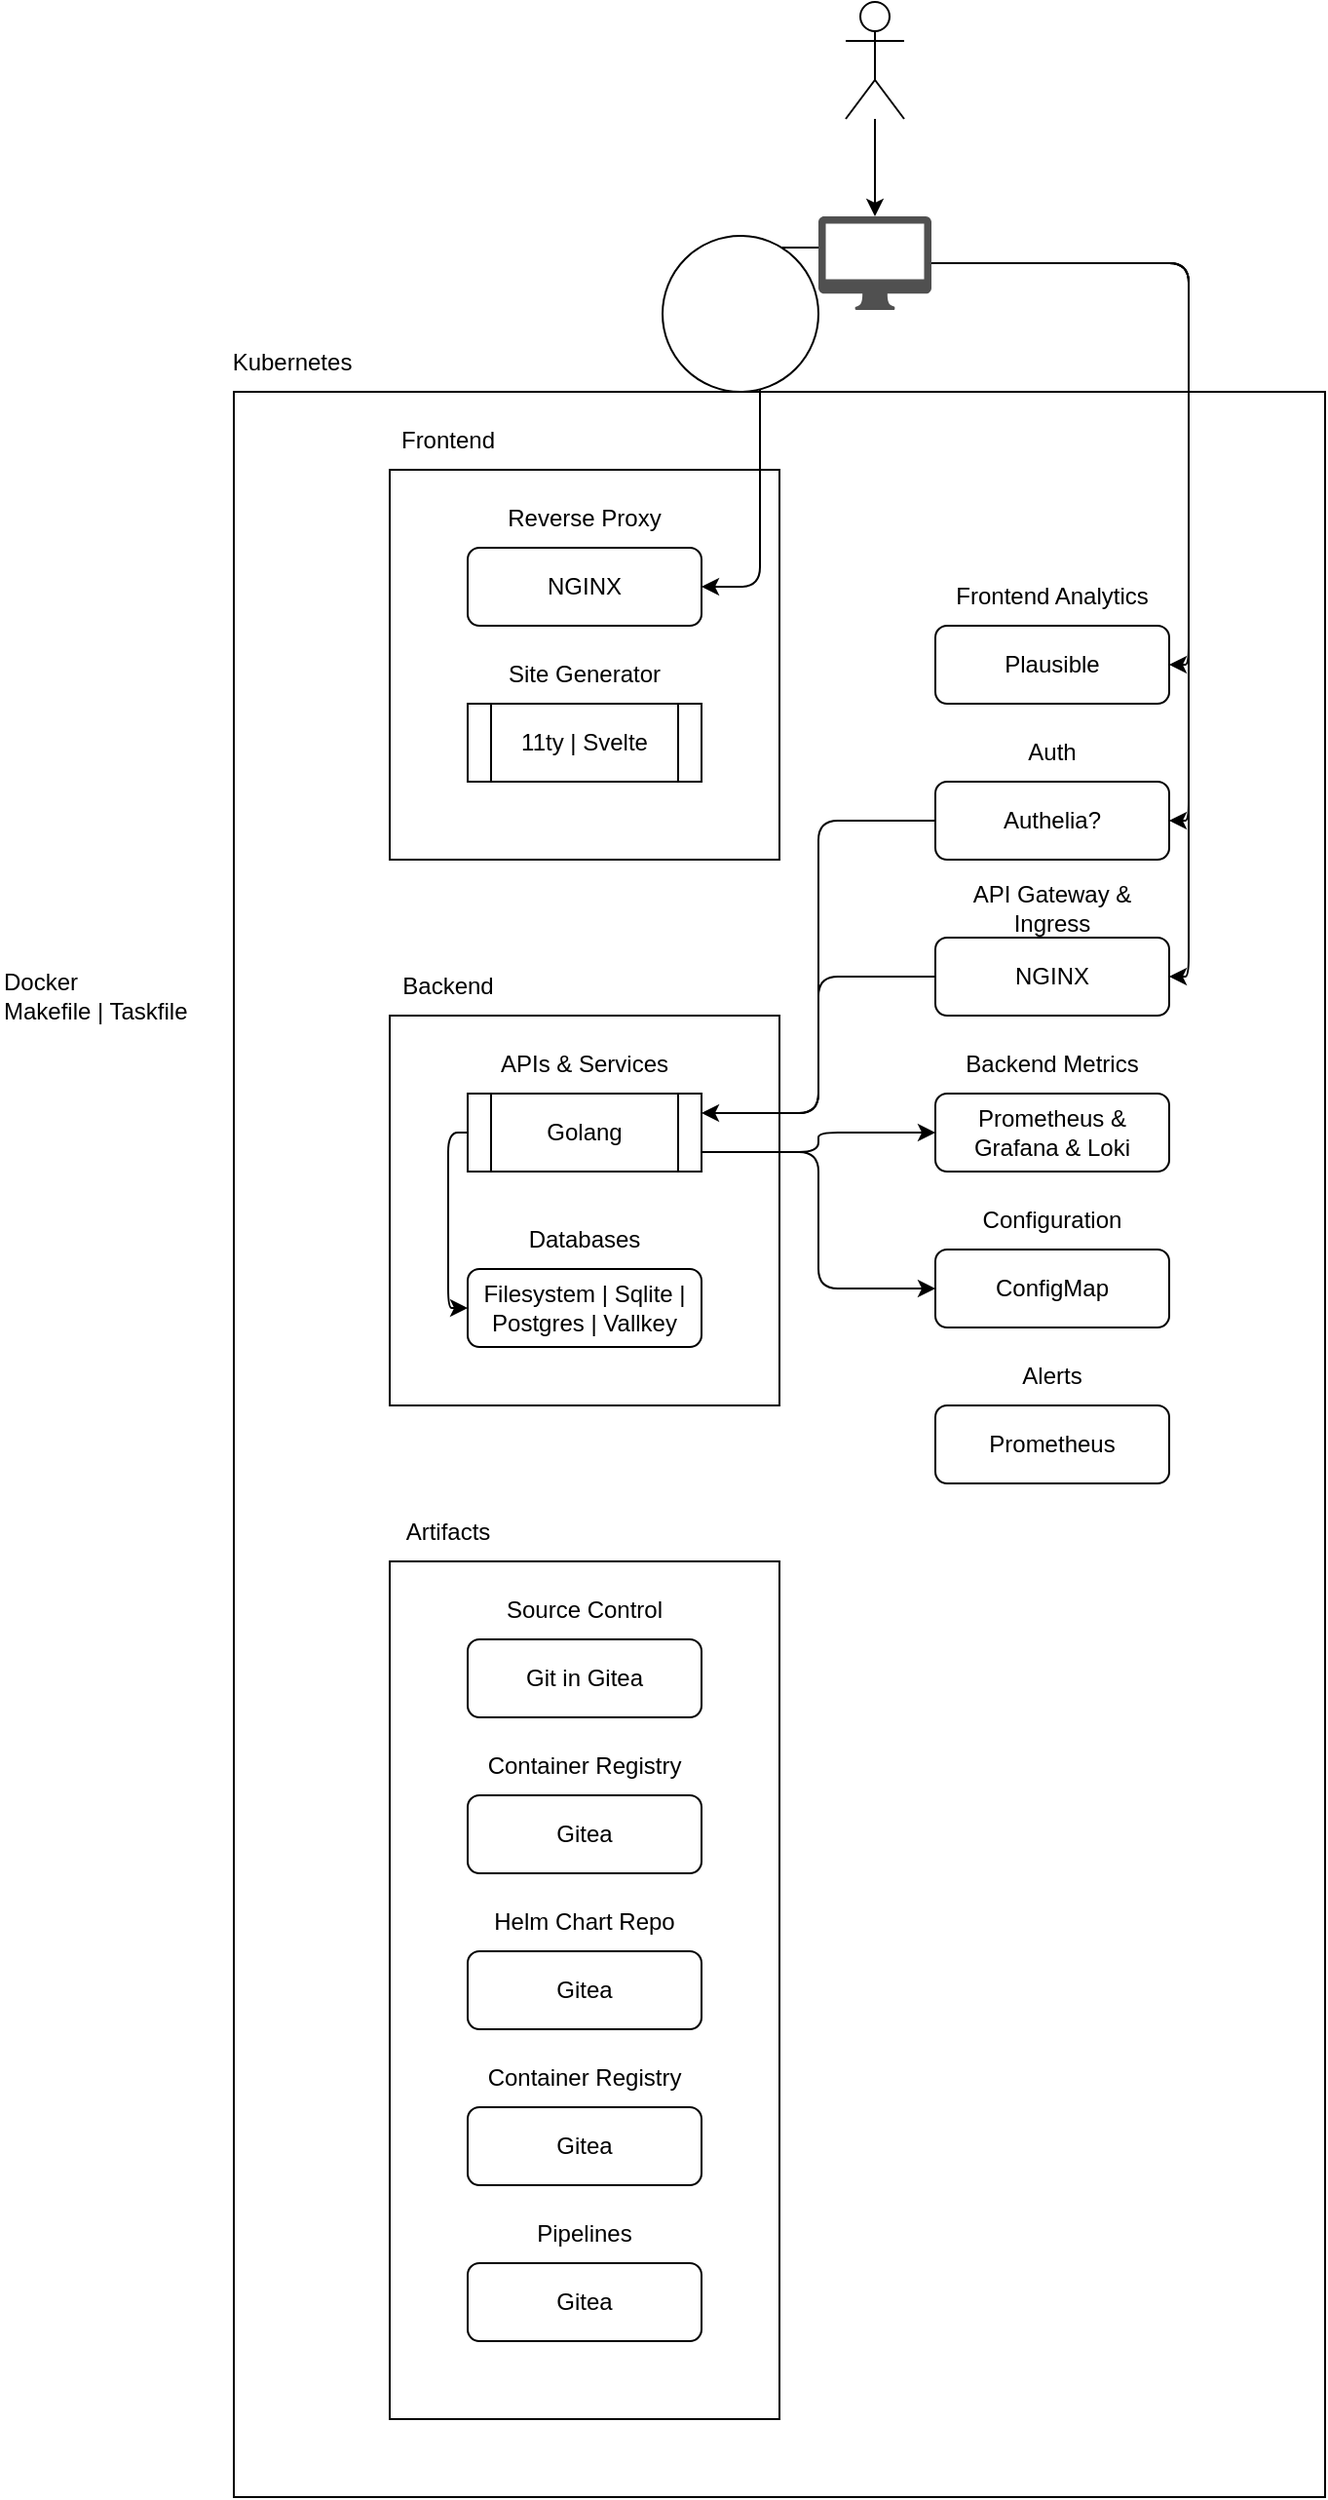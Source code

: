 <mxfile>
    <diagram id="lkyWYgvxxezlejkIE3hl" name="Page-1">
        <mxGraphModel dx="1362" dy="387" grid="1" gridSize="10" guides="1" tooltips="1" connect="1" arrows="1" fold="1" page="1" pageScale="1" pageWidth="850" pageHeight="1100" math="0" shadow="0">
            <root>
                <mxCell id="0"/>
                <mxCell id="1" parent="0"/>
                <mxCell id="3" value="Kubernetes" style="text;html=1;strokeColor=none;fillColor=none;align=center;verticalAlign=middle;whiteSpace=wrap;rounded=0;" parent="1" vertex="1">
                    <mxGeometry x="160" y="210" width="60" height="30" as="geometry"/>
                </mxCell>
                <mxCell id="21" style="edgeStyle=orthogonalEdgeStyle;html=1;entryX=1;entryY=0.5;entryDx=0;entryDy=0;" parent="1" source="64" target="14" edge="1">
                    <mxGeometry relative="1" as="geometry">
                        <mxPoint x="490" y="150" as="sourcePoint"/>
                    </mxGeometry>
                </mxCell>
                <mxCell id="24" style="edgeStyle=orthogonalEdgeStyle;html=1;entryX=1;entryY=0.5;entryDx=0;entryDy=0;" parent="1" source="64" target="22" edge="1">
                    <mxGeometry relative="1" as="geometry">
                        <mxPoint x="720" y="490" as="targetPoint"/>
                        <mxPoint x="490" y="150" as="sourcePoint"/>
                    </mxGeometry>
                </mxCell>
                <mxCell id="29" style="edgeStyle=orthogonalEdgeStyle;html=1;entryX=1;entryY=0.5;entryDx=0;entryDy=0;" parent="1" source="64" target="25" edge="1">
                    <mxGeometry relative="1" as="geometry">
                        <mxPoint x="490" y="150" as="sourcePoint"/>
                    </mxGeometry>
                </mxCell>
                <mxCell id="7" value="" style="rounded=0;whiteSpace=wrap;html=1;fillColor=none;" parent="1" vertex="1">
                    <mxGeometry x="160" y="240" width="560" height="1080" as="geometry"/>
                </mxCell>
                <mxCell id="5" value="" style="rounded=0;whiteSpace=wrap;html=1;fillColor=default;" parent="1" vertex="1">
                    <mxGeometry x="240" y="280" width="200" height="200" as="geometry"/>
                </mxCell>
                <mxCell id="8" value="Frontend" style="text;html=1;strokeColor=none;fillColor=none;align=center;verticalAlign=middle;whiteSpace=wrap;rounded=0;" parent="1" vertex="1">
                    <mxGeometry x="240" y="250" width="60" height="30" as="geometry"/>
                </mxCell>
                <mxCell id="9" value="NGINX" style="rounded=1;whiteSpace=wrap;html=1;" parent="1" vertex="1">
                    <mxGeometry x="280" y="320" width="120" height="40" as="geometry"/>
                </mxCell>
                <mxCell id="10" value="11ty | Svelte" style="shape=process;whiteSpace=wrap;html=1;backgroundOutline=1;fillColor=default;" parent="1" vertex="1">
                    <mxGeometry x="280" y="400" width="120" height="40" as="geometry"/>
                </mxCell>
                <mxCell id="11" style="edgeStyle=orthogonalEdgeStyle;html=1;exitX=0;exitY=0.333;exitDx=0;exitDy=0;exitPerimeter=0;entryX=1;entryY=0.5;entryDx=0;entryDy=0;" parent="1" source="64" target="9" edge="1">
                    <mxGeometry relative="1" as="geometry">
                        <mxPoint x="460" y="150" as="sourcePoint"/>
                    </mxGeometry>
                </mxCell>
                <mxCell id="13" value="Prometheus &amp;amp; Grafana &amp;amp; Loki" style="rounded=1;whiteSpace=wrap;html=1;" parent="1" vertex="1">
                    <mxGeometry x="520" y="600" width="120" height="40" as="geometry"/>
                </mxCell>
                <mxCell id="14" value="Plausible" style="rounded=1;whiteSpace=wrap;html=1;" parent="1" vertex="1">
                    <mxGeometry x="520" y="360" width="120" height="40" as="geometry"/>
                </mxCell>
                <mxCell id="15" value="Reverse Proxy" style="text;html=1;strokeColor=none;fillColor=none;align=center;verticalAlign=middle;whiteSpace=wrap;rounded=0;" parent="1" vertex="1">
                    <mxGeometry x="280" y="290" width="120" height="30" as="geometry"/>
                </mxCell>
                <mxCell id="17" value="Site Generator" style="text;html=1;strokeColor=none;fillColor=none;align=center;verticalAlign=middle;whiteSpace=wrap;rounded=0;" parent="1" vertex="1">
                    <mxGeometry x="280" y="370" width="120" height="30" as="geometry"/>
                </mxCell>
                <mxCell id="19" value="Frontend Analytics" style="text;html=1;strokeColor=none;fillColor=none;align=center;verticalAlign=middle;whiteSpace=wrap;rounded=0;" parent="1" vertex="1">
                    <mxGeometry x="520" y="330" width="120" height="30" as="geometry"/>
                </mxCell>
                <mxCell id="20" value="Backend Metrics" style="text;html=1;strokeColor=none;fillColor=none;align=center;verticalAlign=middle;whiteSpace=wrap;rounded=0;" parent="1" vertex="1">
                    <mxGeometry x="520" y="570" width="120" height="30" as="geometry"/>
                </mxCell>
                <mxCell id="22" value="Authelia?" style="rounded=1;whiteSpace=wrap;html=1;" parent="1" vertex="1">
                    <mxGeometry x="520" y="440" width="120" height="40" as="geometry"/>
                </mxCell>
                <mxCell id="23" value="Auth" style="text;html=1;strokeColor=none;fillColor=none;align=center;verticalAlign=middle;whiteSpace=wrap;rounded=0;" parent="1" vertex="1">
                    <mxGeometry x="520" y="410" width="120" height="30" as="geometry"/>
                </mxCell>
                <mxCell id="37" style="edgeStyle=orthogonalEdgeStyle;html=1;exitX=0;exitY=0.5;exitDx=0;exitDy=0;entryX=1;entryY=0.25;entryDx=0;entryDy=0;" parent="1" source="25" target="33" edge="1">
                    <mxGeometry relative="1" as="geometry"/>
                </mxCell>
                <mxCell id="25" value="NGINX" style="rounded=1;whiteSpace=wrap;html=1;" parent="1" vertex="1">
                    <mxGeometry x="520" y="520" width="120" height="40" as="geometry"/>
                </mxCell>
                <mxCell id="26" value="API Gateway &amp;amp; Ingress" style="text;html=1;strokeColor=none;fillColor=none;align=center;verticalAlign=middle;whiteSpace=wrap;rounded=0;" parent="1" vertex="1">
                    <mxGeometry x="520" y="490" width="120" height="30" as="geometry"/>
                </mxCell>
                <mxCell id="31" value="" style="rounded=0;whiteSpace=wrap;html=1;fillColor=default;" parent="1" vertex="1">
                    <mxGeometry x="240" y="560" width="200" height="200" as="geometry"/>
                </mxCell>
                <mxCell id="32" value="Backend" style="text;html=1;strokeColor=none;fillColor=none;align=center;verticalAlign=middle;whiteSpace=wrap;rounded=0;" parent="1" vertex="1">
                    <mxGeometry x="240" y="530" width="60" height="30" as="geometry"/>
                </mxCell>
                <mxCell id="38" style="edgeStyle=orthogonalEdgeStyle;html=1;exitX=1;exitY=0.75;exitDx=0;exitDy=0;entryX=0;entryY=0.5;entryDx=0;entryDy=0;" parent="1" source="33" target="13" edge="1">
                    <mxGeometry relative="1" as="geometry"/>
                </mxCell>
                <mxCell id="41" style="edgeStyle=orthogonalEdgeStyle;html=1;exitX=0;exitY=0.5;exitDx=0;exitDy=0;entryX=0;entryY=0.5;entryDx=0;entryDy=0;" parent="1" source="33" target="39" edge="1">
                    <mxGeometry relative="1" as="geometry"/>
                </mxCell>
                <mxCell id="59" style="edgeStyle=orthogonalEdgeStyle;html=1;exitX=1;exitY=0.75;exitDx=0;exitDy=0;entryX=0;entryY=0.5;entryDx=0;entryDy=0;" parent="1" source="33" target="57" edge="1">
                    <mxGeometry relative="1" as="geometry"/>
                </mxCell>
                <mxCell id="33" value="Golang" style="shape=process;whiteSpace=wrap;html=1;backgroundOutline=1;fillColor=default;" parent="1" vertex="1">
                    <mxGeometry x="280" y="600" width="120" height="40" as="geometry"/>
                </mxCell>
                <mxCell id="34" value="APIs &amp;amp; Services" style="text;html=1;strokeColor=none;fillColor=none;align=center;verticalAlign=middle;whiteSpace=wrap;rounded=0;" parent="1" vertex="1">
                    <mxGeometry x="280" y="570" width="120" height="30" as="geometry"/>
                </mxCell>
                <mxCell id="35" style="edgeStyle=orthogonalEdgeStyle;html=1;exitX=0;exitY=0.5;exitDx=0;exitDy=0;entryX=1;entryY=0.25;entryDx=0;entryDy=0;" parent="1" source="22" target="33" edge="1">
                    <mxGeometry relative="1" as="geometry"/>
                </mxCell>
                <mxCell id="39" value="Filesystem | Sqlite | Postgres | Vallkey" style="rounded=1;whiteSpace=wrap;html=1;" parent="1" vertex="1">
                    <mxGeometry x="280" y="690" width="120" height="40" as="geometry"/>
                </mxCell>
                <mxCell id="40" value="Databases" style="text;html=1;strokeColor=none;fillColor=none;align=center;verticalAlign=middle;whiteSpace=wrap;rounded=0;" parent="1" vertex="1">
                    <mxGeometry x="280" y="660" width="120" height="30" as="geometry"/>
                </mxCell>
                <mxCell id="42" value="Docker&lt;br&gt;Makefile | Taskfile" style="text;html=1;strokeColor=none;fillColor=none;align=left;verticalAlign=middle;whiteSpace=wrap;rounded=0;" parent="1" vertex="1">
                    <mxGeometry x="40" y="535" width="100" height="30" as="geometry"/>
                </mxCell>
                <mxCell id="45" value="" style="rounded=0;whiteSpace=wrap;html=1;fillColor=default;" parent="1" vertex="1">
                    <mxGeometry x="240" y="840" width="200" height="440" as="geometry"/>
                </mxCell>
                <mxCell id="46" value="Artifacts" style="text;html=1;strokeColor=none;fillColor=none;align=center;verticalAlign=middle;whiteSpace=wrap;rounded=0;" parent="1" vertex="1">
                    <mxGeometry x="240" y="810" width="60" height="30" as="geometry"/>
                </mxCell>
                <mxCell id="47" value="Git in Gitea" style="rounded=1;whiteSpace=wrap;html=1;" parent="1" vertex="1">
                    <mxGeometry x="280" y="880" width="120" height="40" as="geometry"/>
                </mxCell>
                <mxCell id="48" value="Source Control" style="text;html=1;strokeColor=none;fillColor=none;align=center;verticalAlign=middle;whiteSpace=wrap;rounded=0;" parent="1" vertex="1">
                    <mxGeometry x="280" y="850" width="120" height="30" as="geometry"/>
                </mxCell>
                <mxCell id="49" value="Gitea" style="rounded=1;whiteSpace=wrap;html=1;" parent="1" vertex="1">
                    <mxGeometry x="280" y="960" width="120" height="40" as="geometry"/>
                </mxCell>
                <mxCell id="50" value="Container Registry" style="text;html=1;strokeColor=none;fillColor=none;align=center;verticalAlign=middle;whiteSpace=wrap;rounded=0;" parent="1" vertex="1">
                    <mxGeometry x="280" y="930" width="120" height="30" as="geometry"/>
                </mxCell>
                <mxCell id="51" value="Gitea" style="rounded=1;whiteSpace=wrap;html=1;" parent="1" vertex="1">
                    <mxGeometry x="280" y="1040" width="120" height="40" as="geometry"/>
                </mxCell>
                <mxCell id="52" value="Helm Chart Repo" style="text;html=1;strokeColor=none;fillColor=none;align=center;verticalAlign=middle;whiteSpace=wrap;rounded=0;" parent="1" vertex="1">
                    <mxGeometry x="280" y="1010" width="120" height="30" as="geometry"/>
                </mxCell>
                <mxCell id="53" value="Gitea" style="rounded=1;whiteSpace=wrap;html=1;" parent="1" vertex="1">
                    <mxGeometry x="280" y="1120" width="120" height="40" as="geometry"/>
                </mxCell>
                <mxCell id="54" value="Container Registry" style="text;html=1;strokeColor=none;fillColor=none;align=center;verticalAlign=middle;whiteSpace=wrap;rounded=0;" parent="1" vertex="1">
                    <mxGeometry x="280" y="1090" width="120" height="30" as="geometry"/>
                </mxCell>
                <mxCell id="57" value="ConfigMap" style="rounded=1;whiteSpace=wrap;html=1;" parent="1" vertex="1">
                    <mxGeometry x="520" y="680" width="120" height="40" as="geometry"/>
                </mxCell>
                <mxCell id="58" value="Configuration" style="text;html=1;strokeColor=none;fillColor=none;align=center;verticalAlign=middle;whiteSpace=wrap;rounded=0;" parent="1" vertex="1">
                    <mxGeometry x="520" y="650" width="120" height="30" as="geometry"/>
                </mxCell>
                <mxCell id="60" value="Gitea" style="rounded=1;whiteSpace=wrap;html=1;" parent="1" vertex="1">
                    <mxGeometry x="280" y="1200" width="120" height="40" as="geometry"/>
                </mxCell>
                <mxCell id="61" value="Pipelines" style="text;html=1;strokeColor=none;fillColor=none;align=center;verticalAlign=middle;whiteSpace=wrap;rounded=0;" parent="1" vertex="1">
                    <mxGeometry x="280" y="1170" width="120" height="30" as="geometry"/>
                </mxCell>
                <mxCell id="62" value="Prometheus" style="rounded=1;whiteSpace=wrap;html=1;" parent="1" vertex="1">
                    <mxGeometry x="520" y="760" width="120" height="40" as="geometry"/>
                </mxCell>
                <mxCell id="63" value="Alerts" style="text;html=1;strokeColor=none;fillColor=none;align=center;verticalAlign=middle;whiteSpace=wrap;rounded=0;" parent="1" vertex="1">
                    <mxGeometry x="520" y="730" width="120" height="30" as="geometry"/>
                </mxCell>
                <mxCell id="64" value="" style="sketch=0;pointerEvents=1;shadow=0;dashed=0;html=1;strokeColor=none;fillColor=#505050;labelPosition=center;verticalLabelPosition=bottom;verticalAlign=top;outlineConnect=0;align=center;shape=mxgraph.office.devices.mac_client;" parent="1" vertex="1">
                    <mxGeometry x="460" y="150" width="58" height="48" as="geometry"/>
                </mxCell>
                <mxCell id="67" style="edgeStyle=orthogonalEdgeStyle;html=1;" parent="1" source="66" target="64" edge="1">
                    <mxGeometry relative="1" as="geometry"/>
                </mxCell>
                <mxCell id="66" value="" style="shape=umlActor;verticalLabelPosition=bottom;verticalAlign=top;html=1;outlineConnect=0;" parent="1" vertex="1">
                    <mxGeometry x="474" y="40" width="30" height="60" as="geometry"/>
                </mxCell>
                <mxCell id="68" value="" style="ellipse;whiteSpace=wrap;html=1;" vertex="1" parent="1">
                    <mxGeometry x="380" y="160" width="80" height="80" as="geometry"/>
                </mxCell>
            </root>
        </mxGraphModel>
    </diagram>
</mxfile>